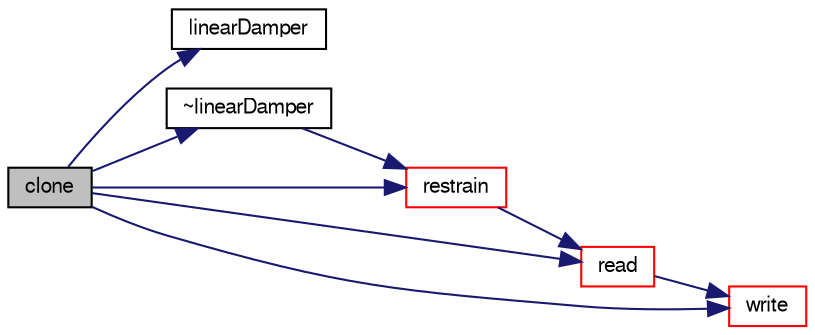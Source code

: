 digraph "clone"
{
  bgcolor="transparent";
  edge [fontname="FreeSans",fontsize="10",labelfontname="FreeSans",labelfontsize="10"];
  node [fontname="FreeSans",fontsize="10",shape=record];
  rankdir="LR";
  Node19 [label="clone",height=0.2,width=0.4,color="black", fillcolor="grey75", style="filled", fontcolor="black"];
  Node19 -> Node20 [color="midnightblue",fontsize="10",style="solid",fontname="FreeSans"];
  Node20 [label="linearDamper",height=0.2,width=0.4,color="black",URL="$a29506.html#aa2f27eb8e01aef58ecffc3a97b415e08",tooltip="Construct from components. "];
  Node19 -> Node21 [color="midnightblue",fontsize="10",style="solid",fontname="FreeSans"];
  Node21 [label="read",height=0.2,width=0.4,color="red",URL="$a29506.html#affa21705bb326eaf3c87a5c6c1e56f3b",tooltip="Update properties from given dictionary. "];
  Node21 -> Node23 [color="midnightblue",fontsize="10",style="solid",fontname="FreeSans"];
  Node23 [label="write",height=0.2,width=0.4,color="red",URL="$a29506.html#a293fdfec8bdfbd5c3913ab4c9f3454ff",tooltip="Write. "];
  Node19 -> Node28 [color="midnightblue",fontsize="10",style="solid",fontname="FreeSans"];
  Node28 [label="restrain",height=0.2,width=0.4,color="red",URL="$a29506.html#a5a33f13a3b2e956e9be8cfaffc87a34b",tooltip="Calculate the restraint position, force and moment. "];
  Node28 -> Node21 [color="midnightblue",fontsize="10",style="solid",fontname="FreeSans"];
  Node19 -> Node23 [color="midnightblue",fontsize="10",style="solid",fontname="FreeSans"];
  Node19 -> Node32 [color="midnightblue",fontsize="10",style="solid",fontname="FreeSans"];
  Node32 [label="~linearDamper",height=0.2,width=0.4,color="black",URL="$a29506.html#a2da5136d046b63ad56eda948c929409e",tooltip="Destructor. "];
  Node32 -> Node28 [color="midnightblue",fontsize="10",style="solid",fontname="FreeSans"];
}
